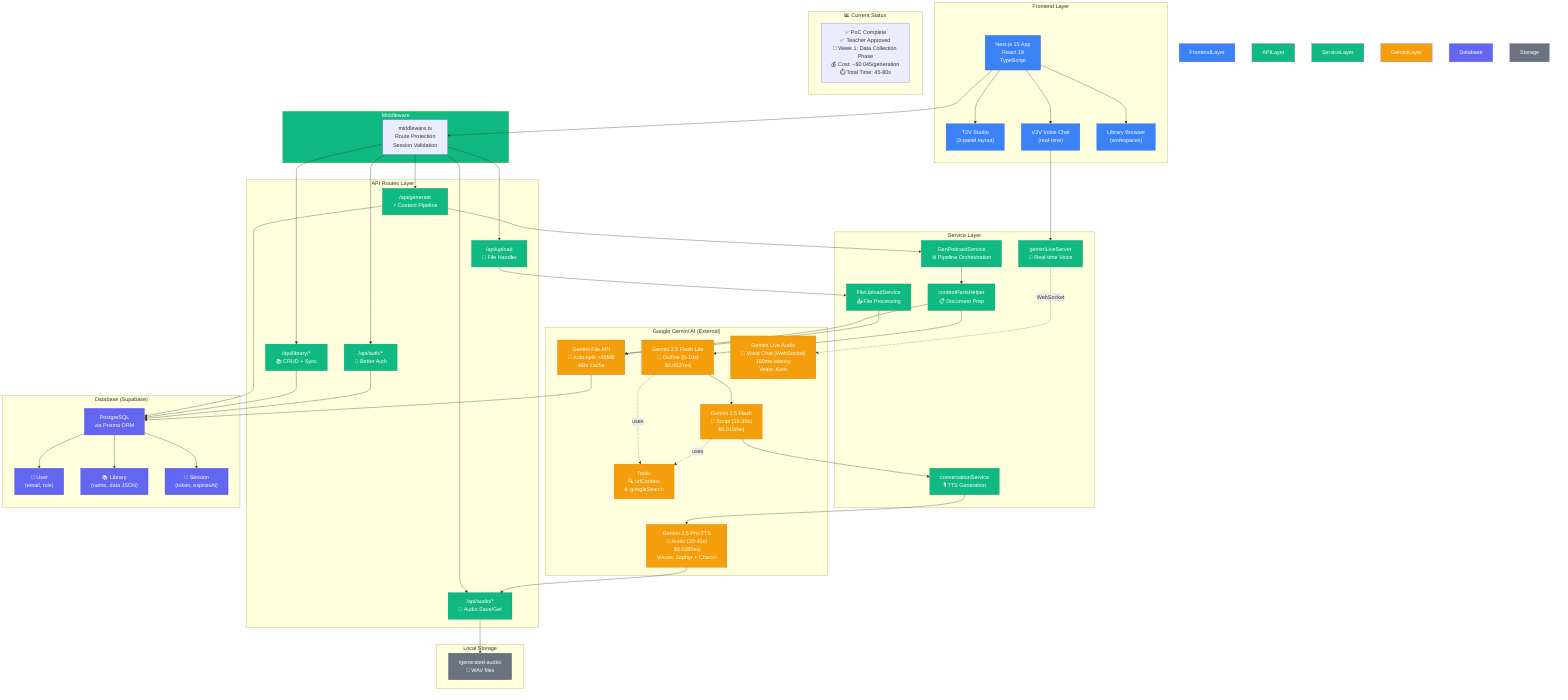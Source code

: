%% Bopha - Current Google AI Architecture (PoC - Week 1)
%% Shows the working proof-of-concept using Google APIs

graph TB
    subgraph "Frontend Layer"
        style FrontendLayer fill:#3B82F6,color:#fff
        Web["Next.js 15 App<br/>React 19<br/>TypeScript"]
        T2V["T2V Studio<br/>(3-panel layout)"]
        V2V["V2V Voice Chat<br/>(real-time)"]
        Library["Library Browser<br/>(workspaces)"]
        Web --> T2V
        Web --> V2V
        Web --> Library
    end

    subgraph "Middleware"
        style Middleware fill:#10B981,color:#fff
        MW["middleware.ts<br/>Route Protection<br/>Session Validation"]
    end

    subgraph "API Routes Layer"
        style APILayer fill:#10B981,color:#fff
        GenAPI["/api/generate<br/>⚡ Content Pipeline"]
        UploadAPI["/api/upload<br/>💾 File Handler"]
        AudioAPI["/api/audio/*<br/>🎤 Audio Save/Get"]
        LibAPI["/api/library/*<br/>📚 CRUD + Sync"]
        AuthAPI["/api/auth/*<br/>🔐 Better Auth"]
    end

    subgraph "Service Layer"
        style ServiceLayer fill:#10B981,color:#fff
        GPS["GenPodcastService<br/>⚙️ Pipeline Orchestration"]
        FUS["FileUploadService<br/>📤 File Processing"]
        CS["conversationService<br/>🎙️ TTS Generation"]
        GLS["geminiLiveServer<br/>🔴 Real-time Voice"]
        CPH["contentPartsHelper<br/>📋 Document Prep"]
    end

    subgraph "Google Gemini AI (External)"
        style GeminiLayer fill:#F59E0B,color:#fff
        G25FL["Gemini 2.5 Flash Lite<br/>🧠 Outline (5-10s)<br/>$0.002/req"]
        G25F["Gemini 2.5 Flash<br/>🧠 Script (15-30s)<br/>$0.015/req"]
        G25TTS["Gemini 2.5 Pro-TTS<br/>🎤 Audio (20-40s)<br/>$0.028/req<br/>Voices: Zephyr + Charon"]
        GFILE["Gemini File API<br/>💾 Auto-split >45MB<br/>48hr cache"]
        GLIVE["Gemini Live Audio<br/>🔴 Voice Chat (WebSocket)<br/>180ms latency<br/>Voice: Kore"]
        GTOOLS["Tools:<br/>🔍 urlContext<br/>🌐 googleSearch"]
    end

    subgraph "Database (Supabase)"
        style Database fill:#6366F1,color:#fff
        PG["PostgreSQL<br/>via Prisma ORM"]
        USER["👤 User<br/>(email, role)"]
        LIB["📚 Library<br/>(name, data JSON)"]
        SESS["🔑 Session<br/>(token, expiresAt)"]
        PG --> USER
        PG --> LIB
        PG --> SESS
    end

    subgraph "Local Storage"
        style Storage fill:#6B7280,color:#fff
        LOCAL["/generated-audio/<br/>💾 WAV files"]
    end

    %% User Flow
    Web --> MW
    MW --> GenAPI
    MW --> UploadAPI
    MW --> AudioAPI
    MW --> LibAPI
    MW --> AuthAPI

    %% Generation Pipeline
    GenAPI --> GPS
    GPS --> CPH
    CPH --> GFILE
    CPH --> G25FL
    G25FL --> G25F
    G25F --> CS
    CS --> G25TTS
    G25TTS --> AudioAPI
    AudioAPI --> LOCAL
    GenAPI --> PG

    %% File Upload
    UploadAPI --> FUS
    FUS --> GFILE
    GFILE --> PG

    %% Voice Chat
    V2V --> GLS
    GLS -.WebSocket.-> GLIVE

    %% Library
    LibAPI --> PG

    %% Auth
    AuthAPI --> PG

    %% Tools
    G25FL -.uses.-> GTOOLS
    G25F -.uses.-> GTOOLS

    %% Annotations
    classDef frontend fill:#3B82F6,stroke:#2563EB,color:#fff
    classDef api fill:#10B981,stroke:#059669,color:#fff
    classDef google fill:#F59E0B,stroke:#D97706,color:#fff
    classDef db fill:#6366F1,stroke:#4F46E5,color:#fff
    classDef storage fill:#6B7280,stroke:#4B5563,color:#fff

    class Web,T2V,V2V,Library frontend
    class GenAPI,UploadAPI,AudioAPI,LibAPI,AuthAPI,GPS,FUS,CS,GLS,CPH api
    class G25FL,G25F,G25TTS,GFILE,GLIVE,GTOOLS google
    class PG,USER,LIB,SESS db
    class LOCAL storage

    %% Legend
    subgraph "📊 Current Status"
        STATUS["✅ PoC Complete<br/>✅ Teacher Approved<br/>📅 Week 1: Data Collection Phase<br/>💰 Cost: ~$0.045/generation<br/>⏱️ Total Time: 45-80s"]
    end
